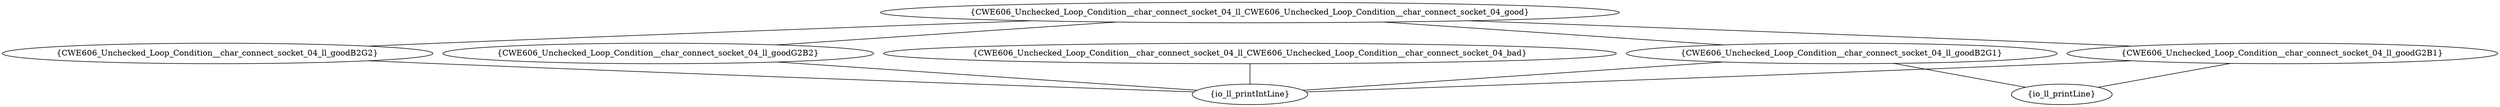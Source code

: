 graph "cg graph" {
CWE606_Unchecked_Loop_Condition__char_connect_socket_04_ll_goodB2G2 [label="{CWE606_Unchecked_Loop_Condition__char_connect_socket_04_ll_goodB2G2}"];
io_ll_printIntLine [label="{io_ll_printIntLine}"];
CWE606_Unchecked_Loop_Condition__char_connect_socket_04_ll_goodG2B1 [label="{CWE606_Unchecked_Loop_Condition__char_connect_socket_04_ll_goodG2B1}"];
io_ll_printLine [label="{io_ll_printLine}"];
CWE606_Unchecked_Loop_Condition__char_connect_socket_04_ll_CWE606_Unchecked_Loop_Condition__char_connect_socket_04_bad [label="{CWE606_Unchecked_Loop_Condition__char_connect_socket_04_ll_CWE606_Unchecked_Loop_Condition__char_connect_socket_04_bad}"];
CWE606_Unchecked_Loop_Condition__char_connect_socket_04_ll_goodG2B2 [label="{CWE606_Unchecked_Loop_Condition__char_connect_socket_04_ll_goodG2B2}"];
CWE606_Unchecked_Loop_Condition__char_connect_socket_04_ll_CWE606_Unchecked_Loop_Condition__char_connect_socket_04_good [label="{CWE606_Unchecked_Loop_Condition__char_connect_socket_04_ll_CWE606_Unchecked_Loop_Condition__char_connect_socket_04_good}"];
CWE606_Unchecked_Loop_Condition__char_connect_socket_04_ll_goodB2G1 [label="{CWE606_Unchecked_Loop_Condition__char_connect_socket_04_ll_goodB2G1}"];
CWE606_Unchecked_Loop_Condition__char_connect_socket_04_ll_goodB2G2 -- io_ll_printIntLine;
CWE606_Unchecked_Loop_Condition__char_connect_socket_04_ll_goodG2B1 -- io_ll_printLine;
CWE606_Unchecked_Loop_Condition__char_connect_socket_04_ll_goodG2B1 -- io_ll_printIntLine;
CWE606_Unchecked_Loop_Condition__char_connect_socket_04_ll_CWE606_Unchecked_Loop_Condition__char_connect_socket_04_bad -- io_ll_printIntLine;
CWE606_Unchecked_Loop_Condition__char_connect_socket_04_ll_goodG2B2 -- io_ll_printIntLine;
CWE606_Unchecked_Loop_Condition__char_connect_socket_04_ll_CWE606_Unchecked_Loop_Condition__char_connect_socket_04_good -- CWE606_Unchecked_Loop_Condition__char_connect_socket_04_ll_goodB2G1;
CWE606_Unchecked_Loop_Condition__char_connect_socket_04_ll_CWE606_Unchecked_Loop_Condition__char_connect_socket_04_good -- CWE606_Unchecked_Loop_Condition__char_connect_socket_04_ll_goodB2G2;
CWE606_Unchecked_Loop_Condition__char_connect_socket_04_ll_CWE606_Unchecked_Loop_Condition__char_connect_socket_04_good -- CWE606_Unchecked_Loop_Condition__char_connect_socket_04_ll_goodG2B1;
CWE606_Unchecked_Loop_Condition__char_connect_socket_04_ll_CWE606_Unchecked_Loop_Condition__char_connect_socket_04_good -- CWE606_Unchecked_Loop_Condition__char_connect_socket_04_ll_goodG2B2;
CWE606_Unchecked_Loop_Condition__char_connect_socket_04_ll_goodB2G1 -- io_ll_printLine;
CWE606_Unchecked_Loop_Condition__char_connect_socket_04_ll_goodB2G1 -- io_ll_printIntLine;
}
